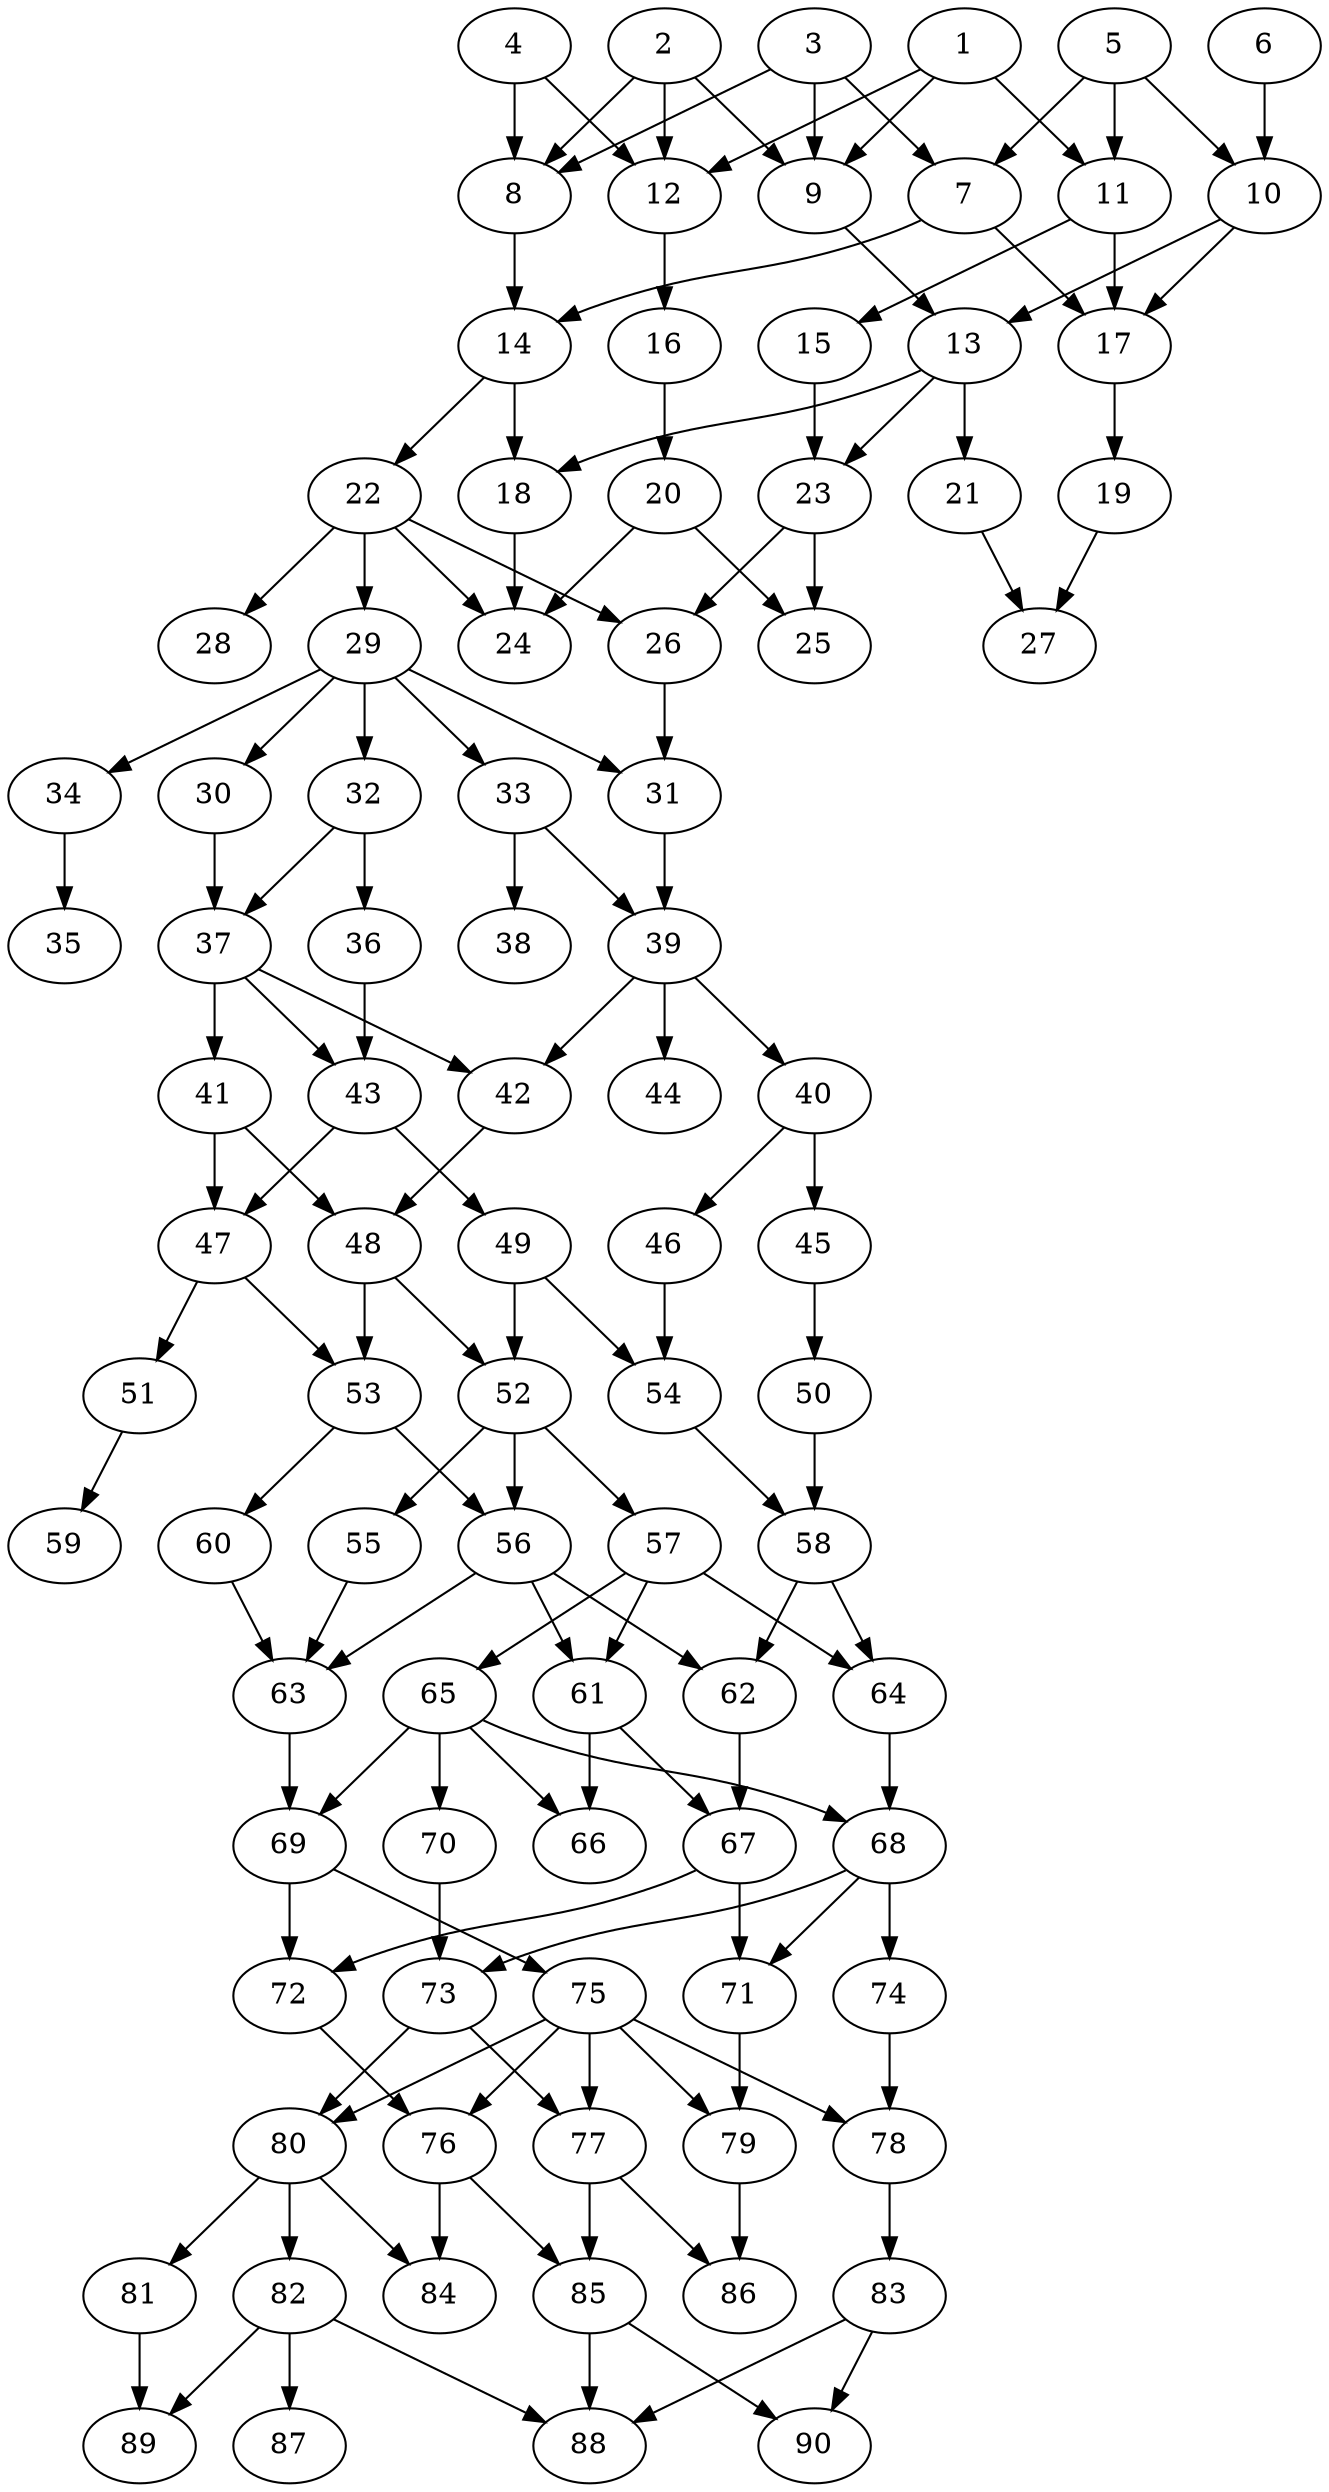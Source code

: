 // DAG automatically generated by daggen at Wed Apr 12 12:22:09 2017
// ./daggen --dot -n 90 --jump=1 --fat=0.4 --regularity=0.8 --density=0.4 
digraph G {
  1 [size="164740475448", alpha="0.12"]
  1 -> 9 [size ="134217728"]
  1 -> 11 [size ="134217728"]
  1 -> 12 [size ="134217728"]
  2 [size="341127386471", alpha="0.14"]
  2 -> 8 [size ="301989888"]
  2 -> 9 [size ="301989888"]
  2 -> 12 [size ="301989888"]
  3 [size="37030525575", alpha="0.08"]
  3 -> 7 [size ="838860800"]
  3 -> 8 [size ="838860800"]
  3 -> 9 [size ="838860800"]
  4 [size="840862628892", alpha="0.07"]
  4 -> 8 [size ="536870912"]
  4 -> 12 [size ="536870912"]
  5 [size="1073741824000", alpha="0.02"]
  5 -> 7 [size ="838860800"]
  5 -> 10 [size ="838860800"]
  5 -> 11 [size ="838860800"]
  6 [size="134217728000", alpha="0.17"]
  6 -> 10 [size ="209715200"]
  7 [size="11328155853", alpha="0.16"]
  7 -> 14 [size ="301989888"]
  7 -> 17 [size ="301989888"]
  8 [size="1073741824000", alpha="0.06"]
  8 -> 14 [size ="838860800"]
  9 [size="16803263124", alpha="0.03"]
  9 -> 13 [size ="536870912"]
  10 [size="35205992000", alpha="0.01"]
  10 -> 13 [size ="33554432"]
  10 -> 17 [size ="33554432"]
  11 [size="134217728000", alpha="0.02"]
  11 -> 15 [size ="209715200"]
  11 -> 17 [size ="209715200"]
  12 [size="231928233984", alpha="0.09"]
  12 -> 16 [size ="301989888"]
  13 [size="549755813888", alpha="0.03"]
  13 -> 18 [size ="536870912"]
  13 -> 21 [size ="536870912"]
  13 -> 23 [size ="536870912"]
  14 [size="7061372224", alpha="0.15"]
  14 -> 18 [size ="134217728"]
  14 -> 22 [size ="134217728"]
  15 [size="68719476736", alpha="0.06"]
  15 -> 23 [size ="134217728"]
  16 [size="18018758675", alpha="0.14"]
  16 -> 20 [size ="838860800"]
  17 [size="347510783460", alpha="0.15"]
  17 -> 19 [size ="411041792"]
  18 [size="88314085886", alpha="0.10"]
  18 -> 24 [size ="75497472"]
  19 [size="4281156246", alpha="0.17"]
  19 -> 27 [size ="209715200"]
  20 [size="9382023422", alpha="0.14"]
  20 -> 24 [size ="838860800"]
  20 -> 25 [size ="838860800"]
  21 [size="810745984880", alpha="0.20"]
  21 -> 27 [size ="536870912"]
  22 [size="793508008488", alpha="0.00"]
  22 -> 24 [size ="536870912"]
  22 -> 26 [size ="536870912"]
  22 -> 28 [size ="536870912"]
  22 -> 29 [size ="536870912"]
  23 [size="1073741824000", alpha="0.18"]
  23 -> 25 [size ="838860800"]
  23 -> 26 [size ="838860800"]
  24 [size="231928233984", alpha="0.03"]
  25 [size="4743580136", alpha="0.09"]
  26 [size="139547901300", alpha="0.12"]
  26 -> 31 [size ="134217728"]
  27 [size="26954885112", alpha="0.17"]
  28 [size="21509385171", alpha="0.08"]
  29 [size="549755813888", alpha="0.08"]
  29 -> 30 [size ="536870912"]
  29 -> 31 [size ="536870912"]
  29 -> 32 [size ="536870912"]
  29 -> 33 [size ="536870912"]
  29 -> 34 [size ="536870912"]
  30 [size="1831523054", alpha="0.04"]
  30 -> 37 [size ="134217728"]
  31 [size="134217728000", alpha="0.16"]
  31 -> 39 [size ="209715200"]
  32 [size="372047779090", alpha="0.17"]
  32 -> 36 [size ="301989888"]
  32 -> 37 [size ="301989888"]
  33 [size="92996349745", alpha="0.09"]
  33 -> 38 [size ="75497472"]
  33 -> 39 [size ="75497472"]
  34 [size="134217728000", alpha="0.06"]
  34 -> 35 [size ="209715200"]
  35 [size="782757789696", alpha="0.09"]
  36 [size="68719476736", alpha="0.00"]
  36 -> 43 [size ="134217728"]
  37 [size="28991029248", alpha="0.08"]
  37 -> 41 [size ="75497472"]
  37 -> 42 [size ="75497472"]
  37 -> 43 [size ="75497472"]
  38 [size="164571990684", alpha="0.13"]
  39 [size="14927972348", alpha="0.20"]
  39 -> 40 [size ="301989888"]
  39 -> 42 [size ="301989888"]
  39 -> 44 [size ="301989888"]
  40 [size="231928233984", alpha="0.14"]
  40 -> 45 [size ="301989888"]
  40 -> 46 [size ="301989888"]
  41 [size="24781114127", alpha="0.13"]
  41 -> 47 [size ="75497472"]
  41 -> 48 [size ="75497472"]
  42 [size="4232397385", alpha="0.04"]
  42 -> 48 [size ="209715200"]
  43 [size="549755813888", alpha="0.01"]
  43 -> 47 [size ="536870912"]
  43 -> 49 [size ="536870912"]
  44 [size="455729705444", alpha="0.18"]
  45 [size="13315659116", alpha="0.19"]
  45 -> 50 [size ="411041792"]
  46 [size="4481146680", alpha="0.13"]
  46 -> 54 [size ="75497472"]
  47 [size="368293445632", alpha="0.03"]
  47 -> 51 [size ="411041792"]
  47 -> 53 [size ="411041792"]
  48 [size="134217728000", alpha="0.12"]
  48 -> 52 [size ="209715200"]
  48 -> 53 [size ="209715200"]
  49 [size="659306393876", alpha="0.19"]
  49 -> 52 [size ="411041792"]
  49 -> 54 [size ="411041792"]
  50 [size="26095462544", alpha="0.19"]
  50 -> 58 [size ="75497472"]
  51 [size="86407406676", alpha="0.19"]
  51 -> 59 [size ="75497472"]
  52 [size="807411080", alpha="0.16"]
  52 -> 55 [size ="75497472"]
  52 -> 56 [size ="75497472"]
  52 -> 57 [size ="75497472"]
  53 [size="4396622370", alpha="0.14"]
  53 -> 56 [size ="301989888"]
  53 -> 60 [size ="301989888"]
  54 [size="839719522", alpha="0.14"]
  54 -> 58 [size ="33554432"]
  55 [size="68719476736", alpha="0.14"]
  55 -> 63 [size ="134217728"]
  56 [size="231928233984", alpha="0.01"]
  56 -> 61 [size ="301989888"]
  56 -> 62 [size ="301989888"]
  56 -> 63 [size ="301989888"]
  57 [size="364612754835", alpha="0.16"]
  57 -> 61 [size ="411041792"]
  57 -> 64 [size ="411041792"]
  57 -> 65 [size ="411041792"]
  58 [size="138869945950", alpha="0.16"]
  58 -> 62 [size ="411041792"]
  58 -> 64 [size ="411041792"]
  59 [size="875156325568", alpha="0.00"]
  60 [size="687398058901", alpha="0.05"]
  60 -> 63 [size ="679477248"]
  61 [size="16380938426", alpha="0.14"]
  61 -> 66 [size ="411041792"]
  61 -> 67 [size ="411041792"]
  62 [size="441079910110", alpha="0.04"]
  62 -> 67 [size ="679477248"]
  63 [size="68719476736", alpha="0.15"]
  63 -> 69 [size ="134217728"]
  64 [size="782757789696", alpha="0.09"]
  64 -> 68 [size ="679477248"]
  65 [size="20651024692", alpha="0.04"]
  65 -> 66 [size ="411041792"]
  65 -> 68 [size ="411041792"]
  65 -> 69 [size ="411041792"]
  65 -> 70 [size ="411041792"]
  66 [size="782757789696", alpha="0.14"]
  67 [size="549755813888", alpha="0.10"]
  67 -> 71 [size ="536870912"]
  67 -> 72 [size ="536870912"]
  68 [size="4946736068", alpha="0.18"]
  68 -> 71 [size ="134217728"]
  68 -> 73 [size ="134217728"]
  68 -> 74 [size ="134217728"]
  69 [size="35766648076", alpha="0.19"]
  69 -> 72 [size ="33554432"]
  69 -> 75 [size ="33554432"]
  70 [size="47200808680", alpha="0.06"]
  70 -> 73 [size ="33554432"]
  71 [size="28991029248", alpha="0.01"]
  71 -> 79 [size ="75497472"]
  72 [size="28991029248", alpha="0.15"]
  72 -> 76 [size ="75497472"]
  73 [size="368293445632", alpha="0.09"]
  73 -> 77 [size ="411041792"]
  73 -> 80 [size ="411041792"]
  74 [size="549755813888", alpha="0.10"]
  74 -> 78 [size ="536870912"]
  75 [size="28499466608", alpha="0.19"]
  75 -> 76 [size ="536870912"]
  75 -> 77 [size ="536870912"]
  75 -> 78 [size ="536870912"]
  75 -> 79 [size ="536870912"]
  75 -> 80 [size ="536870912"]
  76 [size="6877145944", alpha="0.08"]
  76 -> 84 [size ="134217728"]
  76 -> 85 [size ="134217728"]
  77 [size="231928233984", alpha="0.10"]
  77 -> 85 [size ="301989888"]
  77 -> 86 [size ="301989888"]
  78 [size="231928233984", alpha="0.14"]
  78 -> 83 [size ="301989888"]
  79 [size="231928233984", alpha="0.13"]
  79 -> 86 [size ="301989888"]
  80 [size="292674958680", alpha="0.06"]
  80 -> 81 [size ="536870912"]
  80 -> 82 [size ="536870912"]
  80 -> 84 [size ="536870912"]
  81 [size="25339017688", alpha="0.15"]
  81 -> 89 [size ="838860800"]
  82 [size="134217728000", alpha="0.01"]
  82 -> 87 [size ="209715200"]
  82 -> 88 [size ="209715200"]
  82 -> 89 [size ="209715200"]
  83 [size="229030288387", alpha="0.20"]
  83 -> 88 [size ="411041792"]
  83 -> 90 [size ="411041792"]
  84 [size="1932483843", alpha="0.10"]
  85 [size="10395854674", alpha="0.17"]
  85 -> 88 [size ="209715200"]
  85 -> 90 [size ="209715200"]
  86 [size="68719476736", alpha="0.15"]
  87 [size="12410917278", alpha="0.09"]
  88 [size="231928233984", alpha="0.10"]
  89 [size="28991029248", alpha="0.12"]
  90 [size="114452480460", alpha="0.20"]
}
